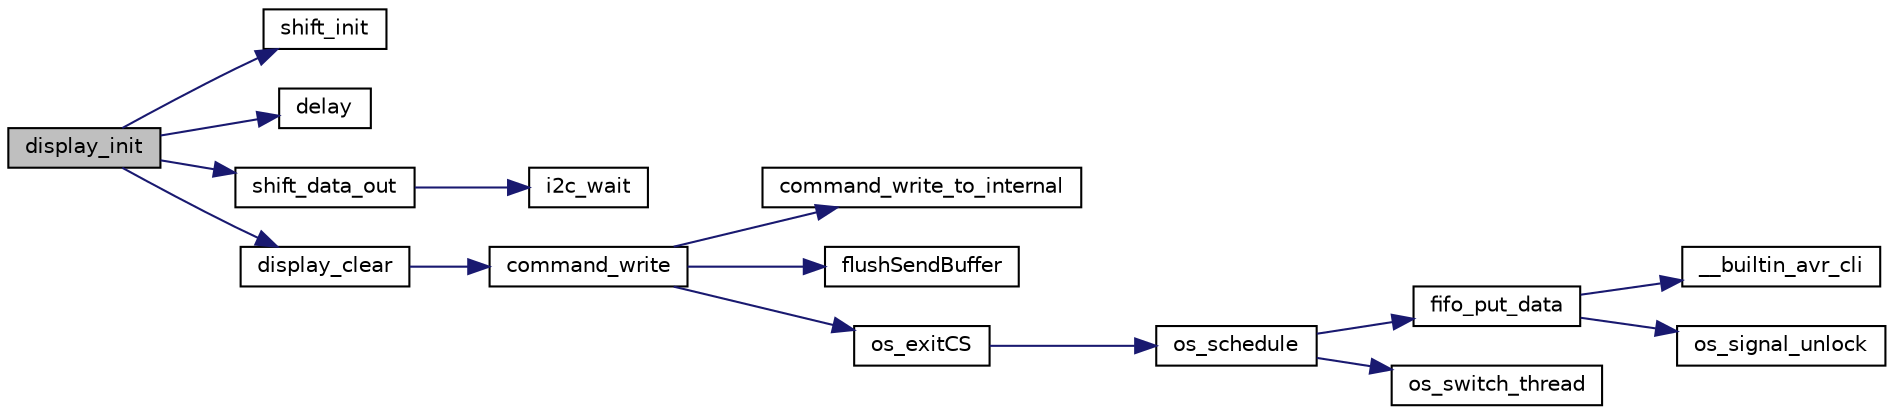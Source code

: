 digraph G
{
  edge [fontname="Helvetica",fontsize="10",labelfontname="Helvetica",labelfontsize="10"];
  node [fontname="Helvetica",fontsize="10",shape=record];
  rankdir="LR";
  Node1 [label="display_init",height=0.2,width=0.4,color="black", fillcolor="grey75", style="filled" fontcolor="black"];
  Node1 -> Node2 [color="midnightblue",fontsize="10",style="solid",fontname="Helvetica"];
  Node2 [label="shift_init",height=0.2,width=0.4,color="black", fillcolor="white", style="filled",URL="$shift_8h.html#ac7600504b8cf1ac90ce331a5ed23c3db"];
  Node1 -> Node3 [color="midnightblue",fontsize="10",style="solid",fontname="Helvetica"];
  Node3 [label="delay",height=0.2,width=0.4,color="black", fillcolor="white", style="filled",URL="$delay_8h.html#adb7db4d9ef946dcfb58bcfc667ee674a",tooltip="Verzoegert um ms Millisekunden."];
  Node1 -> Node4 [color="midnightblue",fontsize="10",style="solid",fontname="Helvetica"];
  Node4 [label="shift_data_out",height=0.2,width=0.4,color="black", fillcolor="white", style="filled",URL="$shift_8h.html#ae7047fe022d960b3fd2a4ad8e8f19998"];
  Node4 -> Node5 [color="midnightblue",fontsize="10",style="solid",fontname="Helvetica"];
  Node5 [label="i2c_wait",height=0.2,width=0.4,color="black", fillcolor="white", style="filled",URL="$i2c_8h.html#a8d0292580689dd8b7e0b441cf0e6c383"];
  Node1 -> Node6 [color="midnightblue",fontsize="10",style="solid",fontname="Helvetica"];
  Node6 [label="display_clear",height=0.2,width=0.4,color="black", fillcolor="white", style="filled",URL="$display_8h.html#a336e8b1e4fcf1785ec84e0eed492c418",tooltip="Loescht das ganze Display."];
  Node6 -> Node7 [color="midnightblue",fontsize="10",style="solid",fontname="Helvetica"];
  Node7 [label="command_write",height=0.2,width=0.4,color="black", fillcolor="white", style="filled",URL="$command_8c.html#a419b75ed34551408822d9caee3cd5206"];
  Node7 -> Node8 [color="midnightblue",fontsize="10",style="solid",fontname="Helvetica"];
  Node8 [label="command_write_to_internal",height=0.2,width=0.4,color="black", fillcolor="white", style="filled",URL="$command_8c.html#a428cf92e37fc9bbc0ffc48912c3022ac"];
  Node7 -> Node9 [color="midnightblue",fontsize="10",style="solid",fontname="Helvetica"];
  Node9 [label="flushSendBuffer",height=0.2,width=0.4,color="black", fillcolor="white", style="filled",URL="$tcp_8h.html#aae71e1682727310afab282923a80c968"];
  Node7 -> Node10 [color="midnightblue",fontsize="10",style="solid",fontname="Helvetica"];
  Node10 [label="os_exitCS",height=0.2,width=0.4,color="black", fillcolor="white", style="filled",URL="$os__thread_8h.html#a146cd9b383b02d8e5424e2de5bfdf7e1"];
  Node10 -> Node11 [color="midnightblue",fontsize="10",style="solid",fontname="Helvetica"];
  Node11 [label="os_schedule",height=0.2,width=0.4,color="black", fillcolor="white", style="filled",URL="$os__scheduler_8h.html#aaf0ea29568109bcdfb1d527f223accad"];
  Node11 -> Node12 [color="midnightblue",fontsize="10",style="solid",fontname="Helvetica"];
  Node12 [label="fifo_put_data",height=0.2,width=0.4,color="black", fillcolor="white", style="filled",URL="$fifo_8c.html#a7b3f9ad457273c9717bff49113c84250"];
  Node12 -> Node13 [color="midnightblue",fontsize="10",style="solid",fontname="Helvetica"];
  Node13 [label="__builtin_avr_cli",height=0.2,width=0.4,color="black", fillcolor="white", style="filled",URL="$builtins_8h.html#a41590bd57be6a89c1b9bcafe523207f2",tooltip="Disables all interrupts by clearing the global interrupt mask."];
  Node12 -> Node14 [color="midnightblue",fontsize="10",style="solid",fontname="Helvetica"];
  Node14 [label="os_signal_unlock",height=0.2,width=0.4,color="black", fillcolor="white", style="filled",URL="$os__thread__pc_8c.html#aa0b166109be9754de9b8b863b8d197c7"];
  Node11 -> Node15 [color="midnightblue",fontsize="10",style="solid",fontname="Helvetica"];
  Node15 [label="os_switch_thread",height=0.2,width=0.4,color="black", fillcolor="white", style="filled",URL="$os__thread_8h.html#afa82438e9832609bc5ffbddad166e1b7"];
}

